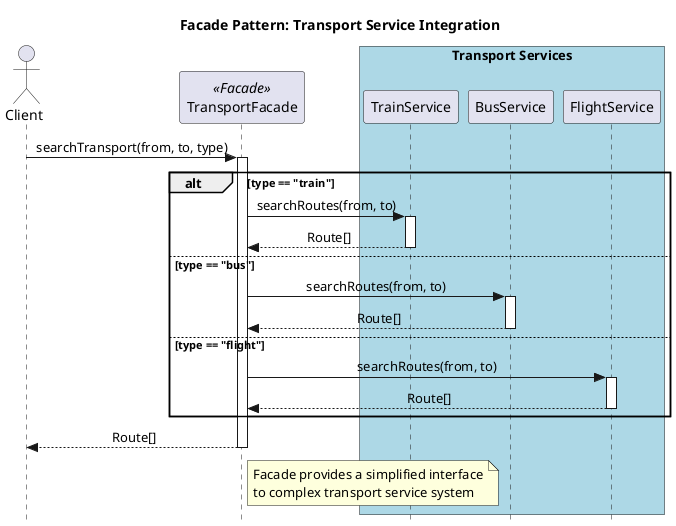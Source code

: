 @startuml "Facade Pattern Sequence Diagram"

skinparam sequenceMessageAlign center
skinparam style strictuml

title "Facade Pattern: Transport Service Integration"

actor "Client" as client
participant "TransportFacade" as facade <<Facade>>
box "Transport Services" #LightBlue
    participant "TrainService" as train
    participant "BusService" as bus
    participant "FlightService" as flight
end box

client -> facade: searchTransport(from, to, type)
activate facade

alt type == "train"
    facade -> train: searchRoutes(from, to)
    activate train
    train --> facade: Route[]
    deactivate train
else type == "bus"
    facade -> bus: searchRoutes(from, to)
    activate bus
    bus --> facade: Route[]
    deactivate bus
else type == "flight"
    facade -> flight: searchRoutes(from, to)
    activate flight
    flight --> facade: Route[]
    deactivate flight
end

facade --> client: Route[]
deactivate facade

note right of facade
  Facade provides a simplified interface
  to complex transport service system
end note

@enduml
